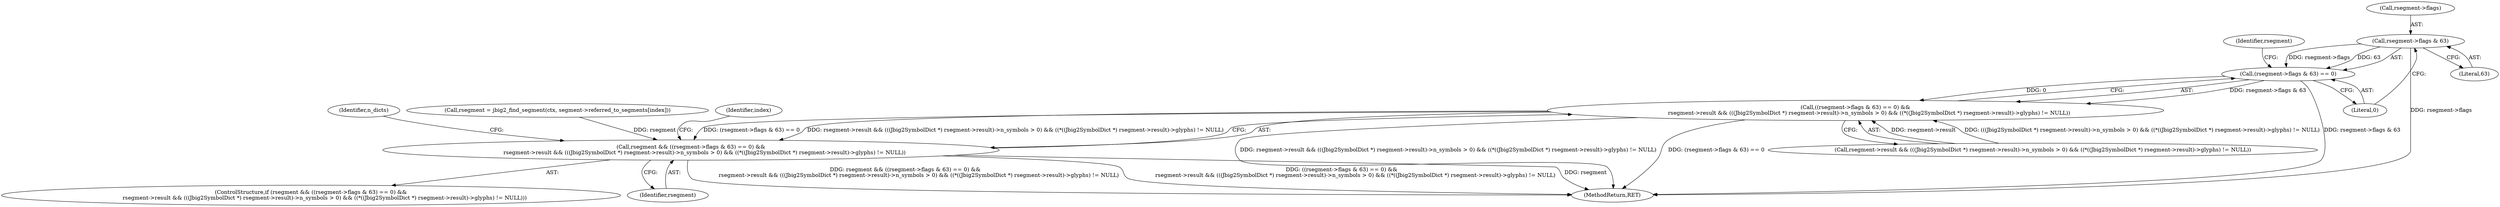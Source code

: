 digraph "0_ghostscript_e698d5c11d27212aa1098bc5b1673a3378563092_14@pointer" {
"1000136" [label="(Call,rsegment->flags & 63)"];
"1000135" [label="(Call,(rsegment->flags & 63) == 0)"];
"1000134" [label="(Call,((rsegment->flags & 63) == 0) &&\n                rsegment->result && (((Jbig2SymbolDict *) rsegment->result)->n_symbols > 0) && ((*((Jbig2SymbolDict *) rsegment->result)->glyphs) != NULL))"];
"1000132" [label="(Call,rsegment && ((rsegment->flags & 63) == 0) &&\n                rsegment->result && (((Jbig2SymbolDict *) rsegment->result)->n_symbols > 0) && ((*((Jbig2SymbolDict *) rsegment->result)->glyphs) != NULL))"];
"1000131" [label="(ControlStructure,if (rsegment && ((rsegment->flags & 63) == 0) &&\n                rsegment->result && (((Jbig2SymbolDict *) rsegment->result)->n_symbols > 0) && ((*((Jbig2SymbolDict *) rsegment->result)->glyphs) != NULL)))"];
"1000140" [label="(Literal,63)"];
"1000134" [label="(Call,((rsegment->flags & 63) == 0) &&\n                rsegment->result && (((Jbig2SymbolDict *) rsegment->result)->n_symbols > 0) && ((*((Jbig2SymbolDict *) rsegment->result)->glyphs) != NULL))"];
"1000170" [label="(MethodReturn,RET)"];
"1000167" [label="(Identifier,n_dicts)"];
"1000132" [label="(Call,rsegment && ((rsegment->flags & 63) == 0) &&\n                rsegment->result && (((Jbig2SymbolDict *) rsegment->result)->n_symbols > 0) && ((*((Jbig2SymbolDict *) rsegment->result)->glyphs) != NULL))"];
"1000122" [label="(Call,rsegment = jbig2_find_segment(ctx, segment->referred_to_segments[index]))"];
"1000136" [label="(Call,rsegment->flags & 63)"];
"1000144" [label="(Identifier,rsegment)"];
"1000135" [label="(Call,(rsegment->flags & 63) == 0)"];
"1000133" [label="(Identifier,rsegment)"];
"1000141" [label="(Literal,0)"];
"1000142" [label="(Call,rsegment->result && (((Jbig2SymbolDict *) rsegment->result)->n_symbols > 0) && ((*((Jbig2SymbolDict *) rsegment->result)->glyphs) != NULL))"];
"1000137" [label="(Call,rsegment->flags)"];
"1000120" [label="(Identifier,index)"];
"1000136" -> "1000135"  [label="AST: "];
"1000136" -> "1000140"  [label="CFG: "];
"1000137" -> "1000136"  [label="AST: "];
"1000140" -> "1000136"  [label="AST: "];
"1000141" -> "1000136"  [label="CFG: "];
"1000136" -> "1000170"  [label="DDG: rsegment->flags"];
"1000136" -> "1000135"  [label="DDG: rsegment->flags"];
"1000136" -> "1000135"  [label="DDG: 63"];
"1000135" -> "1000134"  [label="AST: "];
"1000135" -> "1000141"  [label="CFG: "];
"1000141" -> "1000135"  [label="AST: "];
"1000144" -> "1000135"  [label="CFG: "];
"1000134" -> "1000135"  [label="CFG: "];
"1000135" -> "1000170"  [label="DDG: rsegment->flags & 63"];
"1000135" -> "1000134"  [label="DDG: rsegment->flags & 63"];
"1000135" -> "1000134"  [label="DDG: 0"];
"1000134" -> "1000132"  [label="AST: "];
"1000134" -> "1000142"  [label="CFG: "];
"1000142" -> "1000134"  [label="AST: "];
"1000132" -> "1000134"  [label="CFG: "];
"1000134" -> "1000170"  [label="DDG: rsegment->result && (((Jbig2SymbolDict *) rsegment->result)->n_symbols > 0) && ((*((Jbig2SymbolDict *) rsegment->result)->glyphs) != NULL)"];
"1000134" -> "1000170"  [label="DDG: (rsegment->flags & 63) == 0"];
"1000134" -> "1000132"  [label="DDG: (rsegment->flags & 63) == 0"];
"1000134" -> "1000132"  [label="DDG: rsegment->result && (((Jbig2SymbolDict *) rsegment->result)->n_symbols > 0) && ((*((Jbig2SymbolDict *) rsegment->result)->glyphs) != NULL)"];
"1000142" -> "1000134"  [label="DDG: rsegment->result"];
"1000142" -> "1000134"  [label="DDG: (((Jbig2SymbolDict *) rsegment->result)->n_symbols > 0) && ((*((Jbig2SymbolDict *) rsegment->result)->glyphs) != NULL)"];
"1000132" -> "1000131"  [label="AST: "];
"1000132" -> "1000133"  [label="CFG: "];
"1000133" -> "1000132"  [label="AST: "];
"1000167" -> "1000132"  [label="CFG: "];
"1000120" -> "1000132"  [label="CFG: "];
"1000132" -> "1000170"  [label="DDG: rsegment && ((rsegment->flags & 63) == 0) &&\n                rsegment->result && (((Jbig2SymbolDict *) rsegment->result)->n_symbols > 0) && ((*((Jbig2SymbolDict *) rsegment->result)->glyphs) != NULL)"];
"1000132" -> "1000170"  [label="DDG: ((rsegment->flags & 63) == 0) &&\n                rsegment->result && (((Jbig2SymbolDict *) rsegment->result)->n_symbols > 0) && ((*((Jbig2SymbolDict *) rsegment->result)->glyphs) != NULL)"];
"1000132" -> "1000170"  [label="DDG: rsegment"];
"1000122" -> "1000132"  [label="DDG: rsegment"];
}
